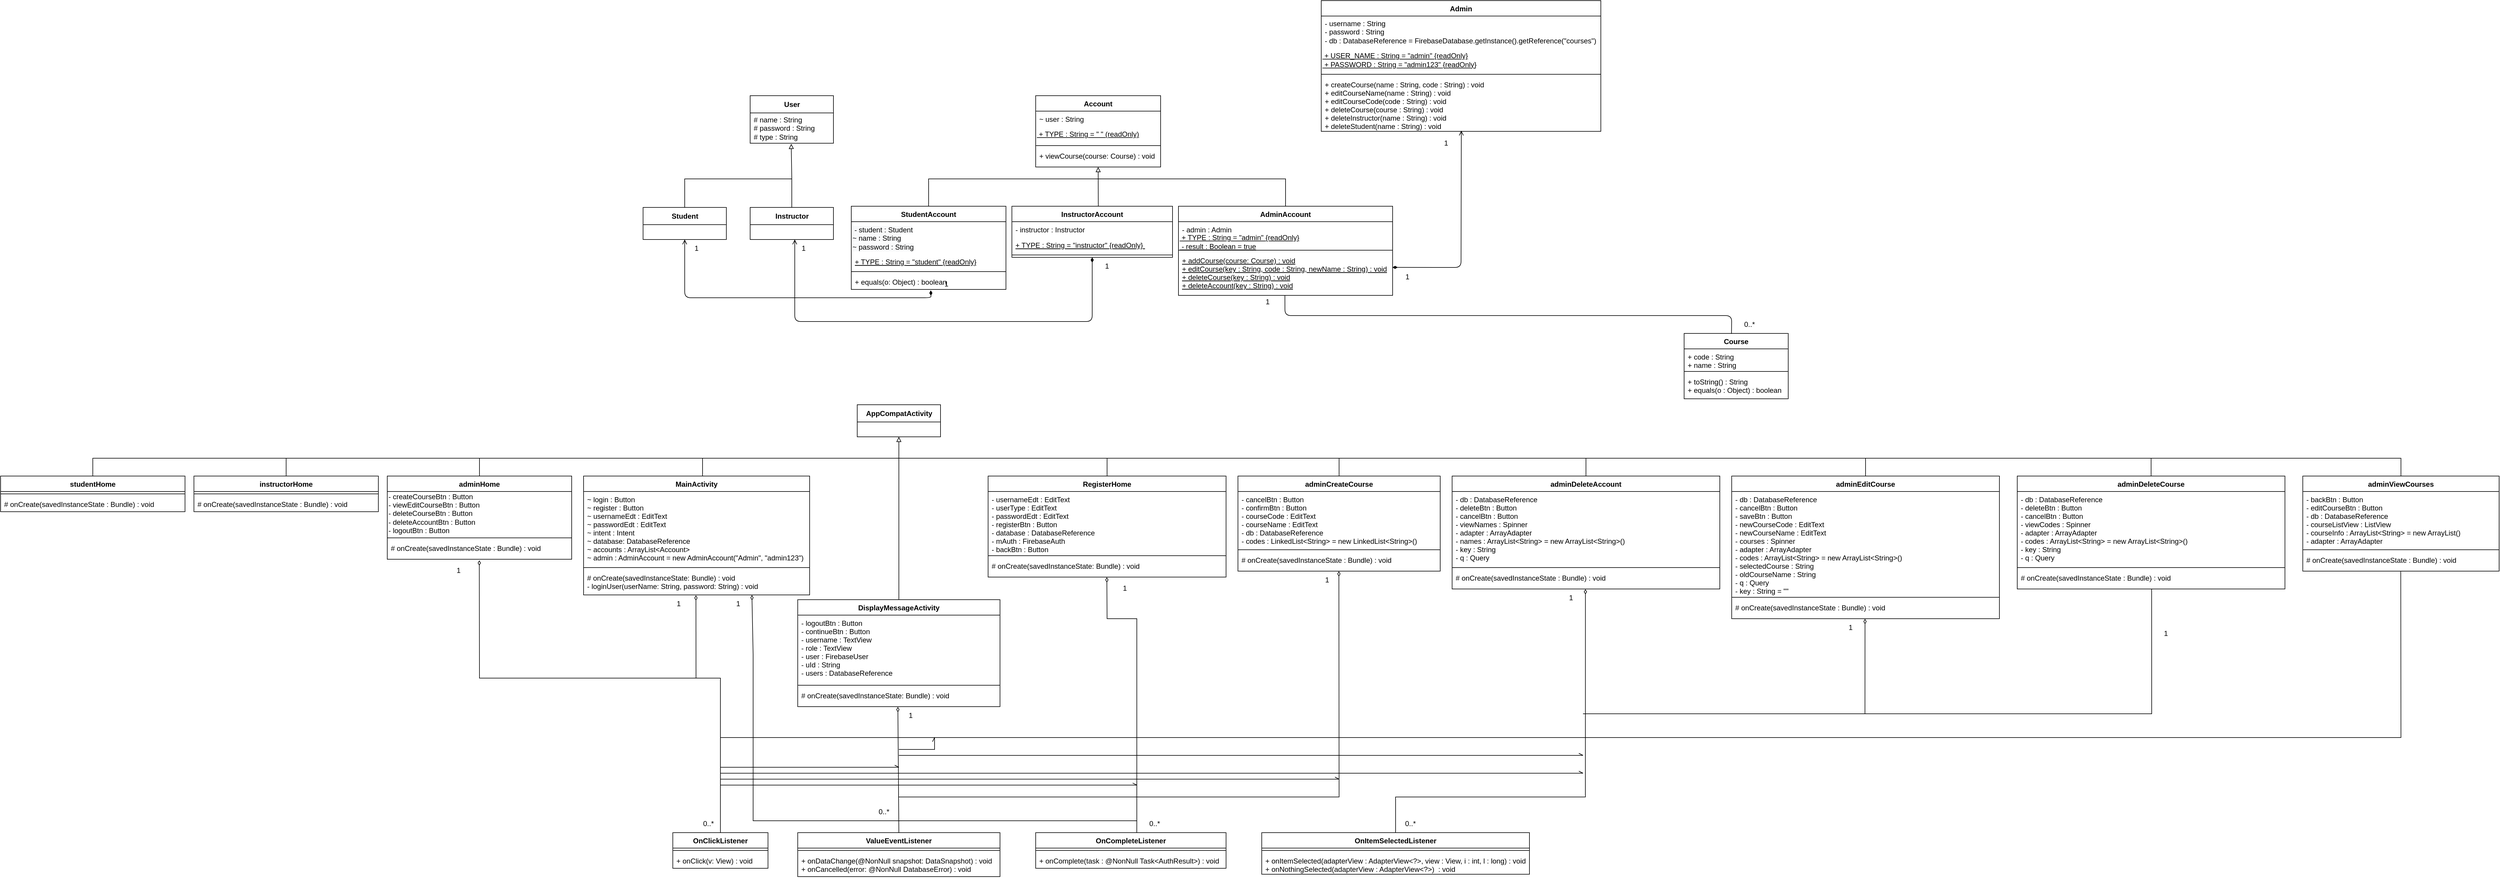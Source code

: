 <mxfile version="20.0.1" type="google"><diagram id="qwJVlxKC7RB0x9gg6fmy" name="Page-1"><mxGraphModel grid="1" page="1" gridSize="10" guides="1" tooltips="1" connect="1" arrows="1" fold="1" pageScale="1" pageWidth="850" pageHeight="1100" math="0" shadow="0"><root><mxCell id="0"/><mxCell id="1" parent="0"/><mxCell id="yAJ5-2P92TlAT-gK0eVa-1" value="User" style="swimlane;fontStyle=1;align=center;verticalAlign=middle;childLayout=stackLayout;horizontal=1;startSize=29;horizontalStack=0;resizeParent=1;resizeParentMax=0;resizeLast=0;collapsible=0;marginBottom=0;html=1;" vertex="1" parent="1"><mxGeometry x="200" y="20" width="140" height="80" as="geometry"/></mxCell><mxCell id="yAJ5-2P92TlAT-gK0eVa-2" value="# name : String&lt;br&gt;# password : String&lt;br&gt;# type : String" style="text;html=1;strokeColor=none;fillColor=none;align=left;verticalAlign=middle;spacingLeft=4;spacingRight=4;overflow=hidden;rotatable=0;points=[[0,0.5],[1,0.5]];portConstraint=eastwest;" vertex="1" parent="yAJ5-2P92TlAT-gK0eVa-1"><mxGeometry y="29" width="140" height="51" as="geometry"/></mxCell><mxCell id="yAJ5-2P92TlAT-gK0eVa-7" value="Account" style="swimlane;fontStyle=1;align=center;verticalAlign=top;childLayout=stackLayout;horizontal=1;startSize=26;horizontalStack=0;resizeParent=1;resizeParentMax=0;resizeLast=0;collapsible=1;marginBottom=0;" vertex="1" parent="1"><mxGeometry x="680" y="20" width="210" height="120" as="geometry"><mxRectangle x="330" y="50" width="80" height="26" as="alternateBounds"/></mxGeometry></mxCell><mxCell id="yAJ5-2P92TlAT-gK0eVa-8" value="~ user : String&#10;" style="text;strokeColor=none;fillColor=none;align=left;verticalAlign=top;spacingLeft=4;spacingRight=4;overflow=hidden;rotatable=0;points=[[0,0.5],[1,0.5]];portConstraint=eastwest;" vertex="1" parent="yAJ5-2P92TlAT-gK0eVa-7"><mxGeometry y="26" width="210" height="24" as="geometry"/></mxCell><mxCell id="Yxntl0p51qHet8dPwIQZ-23" value="&lt;span style=&quot;&quot;&gt;&lt;u&gt;&amp;nbsp;+ TYPE : String = &quot; &quot; (readOnly)&lt;/u&gt;&lt;/span&gt;" style="text;html=1;strokeColor=none;fillColor=none;align=left;verticalAlign=middle;whiteSpace=wrap;rounded=0;" vertex="1" parent="yAJ5-2P92TlAT-gK0eVa-7"><mxGeometry y="50" width="210" height="30" as="geometry"/></mxCell><mxCell id="yAJ5-2P92TlAT-gK0eVa-9" value="" style="line;strokeWidth=1;fillColor=none;align=left;verticalAlign=middle;spacingTop=-1;spacingLeft=3;spacingRight=3;rotatable=0;labelPosition=right;points=[];portConstraint=eastwest;" vertex="1" parent="yAJ5-2P92TlAT-gK0eVa-7"><mxGeometry y="80" width="210" height="8" as="geometry"/></mxCell><mxCell id="yAJ5-2P92TlAT-gK0eVa-10" value="+ viewCourse(course: Course) : void" style="text;strokeColor=none;fillColor=none;align=left;verticalAlign=top;spacingLeft=4;spacingRight=4;overflow=hidden;rotatable=0;points=[[0,0.5],[1,0.5]];portConstraint=eastwest;" vertex="1" parent="yAJ5-2P92TlAT-gK0eVa-7"><mxGeometry y="88" width="210" height="32" as="geometry"/></mxCell><mxCell id="X601cGhnnogTDzY7Ockg-1" value="Student" style="swimlane;fontStyle=1;align=center;verticalAlign=middle;childLayout=stackLayout;horizontal=1;startSize=29;horizontalStack=0;resizeParent=1;resizeParentMax=0;resizeLast=0;collapsible=0;marginBottom=0;html=1;" vertex="1" parent="1"><mxGeometry x="20" y="208" width="140" height="54" as="geometry"/></mxCell><mxCell id="X601cGhnnogTDzY7Ockg-4" value="Instructor" style="swimlane;fontStyle=1;align=center;verticalAlign=middle;childLayout=stackLayout;horizontal=1;startSize=29;horizontalStack=0;resizeParent=1;resizeParentMax=0;resizeLast=0;collapsible=0;marginBottom=0;html=1;" vertex="1" parent="1"><mxGeometry x="200" y="208" width="140" height="54" as="geometry"/></mxCell><mxCell id="X601cGhnnogTDzY7Ockg-10" value="" style="endArrow=block;html=1;rounded=0;exitX=0.5;exitY=0;exitDx=0;exitDy=0;endFill=0;entryX=0.493;entryY=1.08;entryDx=0;entryDy=0;entryPerimeter=0;" edge="1" parent="1" source="X601cGhnnogTDzY7Ockg-1"><mxGeometry width="50" height="50" relative="1" as="geometry"><mxPoint x="400" y="320" as="sourcePoint"/><mxPoint x="269.02" y="101" as="targetPoint"/><Array as="points"><mxPoint x="90" y="160"/><mxPoint x="270" y="160"/></Array></mxGeometry></mxCell><mxCell id="X601cGhnnogTDzY7Ockg-11" value="" style="endArrow=none;html=1;rounded=0;exitX=0.5;exitY=0;exitDx=0;exitDy=0;" edge="1" parent="1" source="X601cGhnnogTDzY7Ockg-4"><mxGeometry width="50" height="50" relative="1" as="geometry"><mxPoint x="400" y="320" as="sourcePoint"/><mxPoint x="270" y="160" as="targetPoint"/></mxGeometry></mxCell><mxCell id="X601cGhnnogTDzY7Ockg-23" value="AdminAccount" style="swimlane;fontStyle=1;align=center;verticalAlign=top;childLayout=stackLayout;horizontal=1;startSize=26;horizontalStack=0;resizeParent=1;resizeParentMax=0;resizeLast=0;collapsible=1;marginBottom=0;" vertex="1" parent="1"><mxGeometry x="920" y="206" width="360" height="150" as="geometry"/></mxCell><mxCell id="X601cGhnnogTDzY7Ockg-24" value="- admin : Admin&#10;" style="text;strokeColor=none;fillColor=none;align=left;verticalAlign=top;spacingLeft=4;spacingRight=4;overflow=hidden;rotatable=0;points=[[0,0.5],[1,0.5]];portConstraint=eastwest;fontStyle=0" vertex="1" parent="X601cGhnnogTDzY7Ockg-23"><mxGeometry y="26" width="360" height="24" as="geometry"/></mxCell><mxCell id="Yxntl0p51qHet8dPwIQZ-21" value="&lt;span style=&quot;&quot;&gt;&lt;u&gt;&amp;nbsp;+ TYPE : String = &quot;admin&quot; {readOnly}&lt;br&gt;&amp;nbsp;- result : Boolean = true&lt;br&gt;&lt;/u&gt;&lt;/span&gt;" style="text;html=1;strokeColor=none;fillColor=none;align=left;verticalAlign=middle;whiteSpace=wrap;rounded=0;" vertex="1" parent="X601cGhnnogTDzY7Ockg-23"><mxGeometry y="50" width="360" height="20" as="geometry"/></mxCell><mxCell id="X601cGhnnogTDzY7Ockg-25" value="" style="line;strokeWidth=1;fillColor=none;align=left;verticalAlign=middle;spacingTop=-1;spacingLeft=3;spacingRight=3;rotatable=0;labelPosition=right;points=[];portConstraint=eastwest;" vertex="1" parent="X601cGhnnogTDzY7Ockg-23"><mxGeometry y="70" width="360" height="8" as="geometry"/></mxCell><mxCell id="X601cGhnnogTDzY7Ockg-26" value="+ addCourse(course: Course) : void&#10;+ editCourse(key : String, code : String, newName : String) : void&#10;+ deleteCourse(key : String) : void&#10;+ deleteAccount(key : String) : void" style="text;strokeColor=none;fillColor=none;align=left;verticalAlign=top;spacingLeft=4;spacingRight=4;overflow=hidden;rotatable=0;points=[[0,0.5],[1,0.5]];portConstraint=eastwest;fontStyle=4" vertex="1" parent="X601cGhnnogTDzY7Ockg-23"><mxGeometry y="78" width="360" height="72" as="geometry"/></mxCell><mxCell id="X601cGhnnogTDzY7Ockg-27" value="" style="endArrow=block;html=1;rounded=0;entryX=0.5;entryY=1;entryDx=0;entryDy=0;entryPerimeter=0;endFill=0;exitX=0.538;exitY=0.006;exitDx=0;exitDy=0;exitPerimeter=0;" edge="1" parent="1" source="X601cGhnnogTDzY7Ockg-42" target="yAJ5-2P92TlAT-gK0eVa-10"><mxGeometry width="50" height="50" relative="1" as="geometry"><mxPoint x="785" y="200" as="sourcePoint"/><mxPoint x="450" y="160" as="targetPoint"/><Array as="points"/></mxGeometry></mxCell><mxCell id="X601cGhnnogTDzY7Ockg-28" value="" style="endArrow=none;html=1;rounded=0;exitX=0.5;exitY=0;exitDx=0;exitDy=0;" edge="1" parent="1" source="Yxntl0p51qHet8dPwIQZ-11"><mxGeometry width="50" height="50" relative="1" as="geometry"><mxPoint x="470" y="208" as="sourcePoint"/><mxPoint x="660" y="160" as="targetPoint"/><Array as="points"><mxPoint x="500" y="160"/></Array></mxGeometry></mxCell><mxCell id="X601cGhnnogTDzY7Ockg-29" value="" style="endArrow=none;html=1;rounded=0;exitX=0.5;exitY=0;exitDx=0;exitDy=0;" edge="1" parent="1" source="X601cGhnnogTDzY7Ockg-23"><mxGeometry width="50" height="50" relative="1" as="geometry"><mxPoint x="400" y="210" as="sourcePoint"/><mxPoint x="660" y="160" as="targetPoint"/><Array as="points"><mxPoint x="1100" y="160"/></Array></mxGeometry></mxCell><mxCell id="X601cGhnnogTDzY7Ockg-42" value="InstructorAccount" style="swimlane;fontStyle=1;align=center;verticalAlign=top;childLayout=stackLayout;horizontal=1;startSize=26;horizontalStack=0;resizeParent=1;resizeParentMax=0;resizeLast=0;collapsible=1;marginBottom=0;" vertex="1" parent="1"><mxGeometry x="640" y="206" width="270" height="86" as="geometry"/></mxCell><mxCell id="X601cGhnnogTDzY7Ockg-20" value="- instructor : Instructor" style="text;strokeColor=none;fillColor=none;align=left;verticalAlign=top;spacingLeft=4;spacingRight=4;overflow=hidden;rotatable=0;points=[[0,0.5],[1,0.5]];portConstraint=eastwest;" vertex="1" parent="X601cGhnnogTDzY7Ockg-42"><mxGeometry y="26" width="270" height="26" as="geometry"/></mxCell><mxCell id="X601cGhnnogTDzY7Ockg-46" value="+ TYPE : String = &quot;instructor&quot; {readOnly} " style="text;strokeColor=none;fillColor=none;align=left;verticalAlign=top;spacingLeft=4;spacingRight=4;overflow=hidden;rotatable=0;points=[[0,0.5],[1,0.5]];portConstraint=eastwest;fontStyle=4" vertex="1" parent="X601cGhnnogTDzY7Ockg-42"><mxGeometry y="52" width="270" height="26" as="geometry"/></mxCell><mxCell id="X601cGhnnogTDzY7Ockg-44" value="" style="line;strokeWidth=1;fillColor=none;align=left;verticalAlign=middle;spacingTop=-1;spacingLeft=3;spacingRight=3;rotatable=0;labelPosition=right;points=[];portConstraint=eastwest;" vertex="1" parent="X601cGhnnogTDzY7Ockg-42"><mxGeometry y="78" width="270" height="8" as="geometry"/></mxCell><mxCell id="X601cGhnnogTDzY7Ockg-54" value="1" style="text;html=1;strokeColor=none;fillColor=none;align=center;verticalAlign=middle;whiteSpace=wrap;rounded=0;" vertex="1" parent="1"><mxGeometry x="1340" y="80" width="60" height="40" as="geometry"/></mxCell><mxCell id="X601cGhnnogTDzY7Ockg-55" value="1" style="text;html=1;strokeColor=none;fillColor=none;align=center;verticalAlign=middle;whiteSpace=wrap;rounded=0;" vertex="1" parent="1"><mxGeometry x="1275" y="310" width="60" height="30" as="geometry"/></mxCell><mxCell id="X601cGhnnogTDzY7Ockg-56" value="" style="endArrow=open;html=1;rounded=1;exitX=0.514;exitY=1.059;exitDx=0;exitDy=0;entryX=0.5;entryY=1;entryDx=0;entryDy=0;startArrow=diamondThin;startFill=1;endFill=0;exitPerimeter=0;" edge="1" parent="1" source="Yxntl0p51qHet8dPwIQZ-14" target="X601cGhnnogTDzY7Ockg-1"><mxGeometry width="50" height="50" relative="1" as="geometry"><mxPoint x="460" y="293.39" as="sourcePoint"/><mxPoint x="540" y="340" as="targetPoint"/><Array as="points"><mxPoint x="504" y="360"/><mxPoint x="90" y="360"/></Array></mxGeometry></mxCell><mxCell id="X601cGhnnogTDzY7Ockg-57" value="" style="endArrow=open;html=1;rounded=1;entryX=0.25;entryY=0;entryDx=0;entryDy=0;startArrow=diamondThin;startFill=1;exitX=0.5;exitY=1;exitDx=0;exitDy=0;endFill=0;" edge="1" parent="1" source="X601cGhnnogTDzY7Ockg-42" target="X601cGhnnogTDzY7Ockg-61"><mxGeometry width="50" height="50" relative="1" as="geometry"><mxPoint x="510" y="370" as="sourcePoint"/><mxPoint x="659.68" y="320.598" as="targetPoint"/><Array as="points"><mxPoint x="775" y="400"/><mxPoint x="275" y="400"/></Array></mxGeometry></mxCell><mxCell id="X601cGhnnogTDzY7Ockg-58" value="1" style="text;html=1;strokeColor=none;fillColor=none;align=center;verticalAlign=middle;whiteSpace=wrap;rounded=0;" vertex="1" parent="1"><mxGeometry x="80" y="262" width="60" height="30" as="geometry"/></mxCell><mxCell id="X601cGhnnogTDzY7Ockg-59" value="1" style="text;html=1;strokeColor=none;fillColor=none;align=center;verticalAlign=middle;whiteSpace=wrap;rounded=0;" vertex="1" parent="1"><mxGeometry x="770" y="292" width="60" height="30" as="geometry"/></mxCell><mxCell id="X601cGhnnogTDzY7Ockg-60" value="1" style="text;html=1;strokeColor=none;fillColor=none;align=center;verticalAlign=middle;whiteSpace=wrap;rounded=0;" vertex="1" parent="1"><mxGeometry x="500" y="322" width="60" height="30" as="geometry"/></mxCell><mxCell id="X601cGhnnogTDzY7Ockg-61" value="1" style="text;html=1;strokeColor=none;fillColor=none;align=center;verticalAlign=middle;whiteSpace=wrap;rounded=0;" vertex="1" parent="1"><mxGeometry x="260" y="262" width="60" height="30" as="geometry"/></mxCell><mxCell id="X601cGhnnogTDzY7Ockg-62" value="Course" style="swimlane;fontStyle=1;align=center;verticalAlign=top;childLayout=stackLayout;horizontal=1;startSize=26;horizontalStack=0;resizeParent=1;resizeParentMax=0;resizeLast=0;collapsible=1;marginBottom=0;" vertex="1" parent="1"><mxGeometry x="1770" y="420" width="175" height="110" as="geometry"/></mxCell><mxCell id="X601cGhnnogTDzY7Ockg-63" value="+ code : String&#10;+ name : String" style="text;strokeColor=none;fillColor=none;align=left;verticalAlign=top;spacingLeft=4;spacingRight=4;overflow=hidden;rotatable=0;points=[[0,0.5],[1,0.5]];portConstraint=eastwest;" vertex="1" parent="X601cGhnnogTDzY7Ockg-62"><mxGeometry y="26" width="175" height="34" as="geometry"/></mxCell><mxCell id="X601cGhnnogTDzY7Ockg-64" value="" style="line;strokeWidth=1;fillColor=none;align=left;verticalAlign=middle;spacingTop=-1;spacingLeft=3;spacingRight=3;rotatable=0;labelPosition=right;points=[];portConstraint=eastwest;" vertex="1" parent="X601cGhnnogTDzY7Ockg-62"><mxGeometry y="60" width="175" height="8" as="geometry"/></mxCell><mxCell id="X601cGhnnogTDzY7Ockg-65" value="+ toString() : String&#10;+ equals(o : Object) : boolean" style="text;strokeColor=none;fillColor=none;align=left;verticalAlign=top;spacingLeft=4;spacingRight=4;overflow=hidden;rotatable=0;points=[[0,0.5],[1,0.5]];portConstraint=eastwest;" vertex="1" parent="X601cGhnnogTDzY7Ockg-62"><mxGeometry y="68" width="175" height="42" as="geometry"/></mxCell><mxCell id="X601cGhnnogTDzY7Ockg-73" value="" style="endArrow=none;html=1;rounded=1;entryX=0.497;entryY=1.005;entryDx=0;entryDy=0;entryPerimeter=0;exitX=0.455;exitY=0.007;exitDx=0;exitDy=0;exitPerimeter=0;" edge="1" parent="1" source="X601cGhnnogTDzY7Ockg-62" target="X601cGhnnogTDzY7Ockg-26"><mxGeometry width="50" height="50" relative="1" as="geometry"><mxPoint x="1180" y="480" as="sourcePoint"/><mxPoint x="885" y="490" as="targetPoint"/><Array as="points"><mxPoint x="1850" y="390"/><mxPoint x="1099" y="390"/></Array></mxGeometry></mxCell><mxCell id="X601cGhnnogTDzY7Ockg-74" value="1" style="text;html=1;strokeColor=none;fillColor=none;align=center;verticalAlign=middle;whiteSpace=wrap;rounded=0;" vertex="1" parent="1"><mxGeometry x="1040" y="352" width="60" height="30" as="geometry"/></mxCell><mxCell id="X601cGhnnogTDzY7Ockg-75" value="0..*" style="text;html=1;strokeColor=none;fillColor=none;align=center;verticalAlign=middle;whiteSpace=wrap;rounded=0;" vertex="1" parent="1"><mxGeometry x="1850" y="390" width="60" height="30" as="geometry"/></mxCell><mxCell id="X601cGhnnogTDzY7Ockg-81" value="RegisterHome" style="swimlane;fontStyle=1;align=center;verticalAlign=top;childLayout=stackLayout;horizontal=1;startSize=26;horizontalStack=0;resizeParent=1;resizeParentMax=0;resizeLast=0;collapsible=1;marginBottom=0;" vertex="1" parent="1"><mxGeometry x="600" y="660" width="400" height="170" as="geometry"/></mxCell><mxCell id="X601cGhnnogTDzY7Ockg-82" value="- usernameEdt : EditText&#10;- userType : EditText&#10;- passwordEdt : EditText&#10;- registerBtn : Button&#10;- database : DatabaseReference&#10;- mAuth : FirebaseAuth&#10;- backBtn : Button" style="text;strokeColor=none;fillColor=none;align=left;verticalAlign=top;spacingLeft=4;spacingRight=4;overflow=hidden;rotatable=0;points=[[0,0.5],[1,0.5]];portConstraint=eastwest;" vertex="1" parent="X601cGhnnogTDzY7Ockg-81"><mxGeometry y="26" width="400" height="104" as="geometry"/></mxCell><mxCell id="X601cGhnnogTDzY7Ockg-83" value="" style="line;strokeWidth=1;fillColor=none;align=left;verticalAlign=middle;spacingTop=-1;spacingLeft=3;spacingRight=3;rotatable=0;labelPosition=right;points=[];portConstraint=eastwest;" vertex="1" parent="X601cGhnnogTDzY7Ockg-81"><mxGeometry y="130" width="400" height="8" as="geometry"/></mxCell><mxCell id="X601cGhnnogTDzY7Ockg-84" value="# onCreate(savedInstanceState: Bundle) : void" style="text;strokeColor=none;fillColor=none;align=left;verticalAlign=top;spacingLeft=4;spacingRight=4;overflow=hidden;rotatable=0;points=[[0,0.5],[1,0.5]];portConstraint=eastwest;" vertex="1" parent="X601cGhnnogTDzY7Ockg-81"><mxGeometry y="138" width="400" height="32" as="geometry"/></mxCell><mxCell id="Yxntl0p51qHet8dPwIQZ-5" value="DisplayMessageActivity" style="swimlane;fontStyle=1;align=center;verticalAlign=top;childLayout=stackLayout;horizontal=1;startSize=26;horizontalStack=0;resizeParent=1;resizeParentMax=0;resizeLast=0;collapsible=1;marginBottom=0;" vertex="1" parent="1"><mxGeometry x="280" y="868" width="340" height="180" as="geometry"/></mxCell><mxCell id="Yxntl0p51qHet8dPwIQZ-6" value="- logoutBtn : Button&#10;- continueBtn : Button&#10;- username : TextView&#10;- role : TextView&#10;- user : FirebaseUser&#10;- uId : String&#10;- users : DatabaseReference" style="text;strokeColor=none;fillColor=none;align=left;verticalAlign=top;spacingLeft=4;spacingRight=4;overflow=hidden;rotatable=0;points=[[0,0.5],[1,0.5]];portConstraint=eastwest;" vertex="1" parent="Yxntl0p51qHet8dPwIQZ-5"><mxGeometry y="26" width="340" height="114" as="geometry"/></mxCell><mxCell id="Yxntl0p51qHet8dPwIQZ-7" value="" style="line;strokeWidth=1;fillColor=none;align=left;verticalAlign=middle;spacingTop=-1;spacingLeft=3;spacingRight=3;rotatable=0;labelPosition=right;points=[];portConstraint=eastwest;" vertex="1" parent="Yxntl0p51qHet8dPwIQZ-5"><mxGeometry y="140" width="340" height="8" as="geometry"/></mxCell><mxCell id="Yxntl0p51qHet8dPwIQZ-8" value="# onCreate(savedInstanceState: Bundle) : void" style="text;strokeColor=none;fillColor=none;align=left;verticalAlign=top;spacingLeft=4;spacingRight=4;overflow=hidden;rotatable=0;points=[[0,0.5],[1,0.5]];portConstraint=eastwest;" vertex="1" parent="Yxntl0p51qHet8dPwIQZ-5"><mxGeometry y="148" width="340" height="32" as="geometry"/></mxCell><mxCell id="Yxntl0p51qHet8dPwIQZ-11" value="StudentAccount&#10;" style="swimlane;fontStyle=1;align=center;verticalAlign=top;childLayout=stackLayout;horizontal=1;startSize=26;horizontalStack=0;resizeParent=1;resizeParentMax=0;resizeLast=0;collapsible=1;marginBottom=0;" vertex="1" parent="1"><mxGeometry x="370" y="206" width="260" height="140" as="geometry"><mxRectangle x="380" y="206" width="130" height="26" as="alternateBounds"/></mxGeometry></mxCell><mxCell id="Yxntl0p51qHet8dPwIQZ-9" value="&lt;span style=&quot;color: rgb(0, 0, 0); font-family: Helvetica; font-size: 12px; font-style: normal; font-variant-ligatures: normal; font-variant-caps: normal; font-weight: 400; letter-spacing: normal; orphans: 2; text-align: left; text-indent: 0px; text-transform: none; widows: 2; word-spacing: 0px; -webkit-text-stroke-width: 0px; background-color: rgb(248, 249, 250); text-decoration-thickness: initial; text-decoration-style: initial; text-decoration-color: initial; float: none; display: inline !important;&quot;&gt;&amp;nbsp;- student : Student&lt;br&gt;~ name : String&lt;br&gt;~ password : String&lt;br&gt;&lt;/span&gt;" style="text;whiteSpace=wrap;html=1;" vertex="1" parent="Yxntl0p51qHet8dPwIQZ-11"><mxGeometry y="26" width="260" height="54" as="geometry"/></mxCell><mxCell id="Yxntl0p51qHet8dPwIQZ-10" value="+ TYPE : String = &quot;student&quot; {readOnly}" style="text;strokeColor=none;fillColor=none;align=left;verticalAlign=top;spacingLeft=4;spacingRight=4;overflow=hidden;rotatable=0;points=[[0,0.5],[1,0.5]];portConstraint=eastwest;fontStyle=4" vertex="1" parent="Yxntl0p51qHet8dPwIQZ-11"><mxGeometry y="80" width="260" height="26" as="geometry"/></mxCell><mxCell id="Yxntl0p51qHet8dPwIQZ-13" value="" style="line;strokeWidth=1;fillColor=none;align=left;verticalAlign=middle;spacingTop=-1;spacingLeft=3;spacingRight=3;rotatable=0;labelPosition=right;points=[];portConstraint=eastwest;" vertex="1" parent="Yxntl0p51qHet8dPwIQZ-11"><mxGeometry y="106" width="260" height="8" as="geometry"/></mxCell><mxCell id="Yxntl0p51qHet8dPwIQZ-14" value="+ equals(o: Object) : boolean" style="text;strokeColor=none;fillColor=none;align=left;verticalAlign=top;spacingLeft=4;spacingRight=4;overflow=hidden;rotatable=0;points=[[0,0.5],[1,0.5]];portConstraint=eastwest;" vertex="1" parent="Yxntl0p51qHet8dPwIQZ-11"><mxGeometry y="114" width="260" height="26" as="geometry"/></mxCell><mxCell id="Yxntl0p51qHet8dPwIQZ-16" value="MainActivity" style="swimlane;fontStyle=1;align=center;verticalAlign=top;childLayout=stackLayout;horizontal=1;startSize=26;horizontalStack=0;resizeParent=1;resizeParentMax=0;resizeLast=0;collapsible=1;marginBottom=0;" vertex="1" parent="1"><mxGeometry x="-80" y="660" width="380" height="200" as="geometry"/></mxCell><mxCell id="Yxntl0p51qHet8dPwIQZ-17" value="~ login : Button&#10;~ register : Button&#10;~ usernameEdt : EditText&#10;~ passwordEdt : EditText&#10;~ intent : Intent&#10;~ database: DatabaseReference&#10;~ accounts : ArrayList&lt;Account&gt;&#10;~ admin : AdminAccount = new AdminAccount(&quot;Admin&quot;, &quot;admin123&quot;)" style="text;strokeColor=none;fillColor=none;align=left;verticalAlign=top;spacingLeft=4;spacingRight=4;overflow=hidden;rotatable=0;points=[[0,0.5],[1,0.5]];portConstraint=eastwest;" vertex="1" parent="Yxntl0p51qHet8dPwIQZ-16"><mxGeometry y="26" width="380" height="124" as="geometry"/></mxCell><mxCell id="Yxntl0p51qHet8dPwIQZ-18" value="" style="line;strokeWidth=1;fillColor=none;align=left;verticalAlign=middle;spacingTop=-1;spacingLeft=3;spacingRight=3;rotatable=0;labelPosition=right;points=[];portConstraint=eastwest;" vertex="1" parent="Yxntl0p51qHet8dPwIQZ-16"><mxGeometry y="150" width="380" height="8" as="geometry"/></mxCell><mxCell id="Yxntl0p51qHet8dPwIQZ-19" value="# onCreate(savedInstanceState: Bundle) : void&#10;- loginUser(userName: String, password: String) : void" style="text;strokeColor=none;fillColor=none;align=left;verticalAlign=top;spacingLeft=4;spacingRight=4;overflow=hidden;rotatable=0;points=[[0,0.5],[1,0.5]];portConstraint=eastwest;" vertex="1" parent="Yxntl0p51qHet8dPwIQZ-16"><mxGeometry y="158" width="380" height="42" as="geometry"/></mxCell><mxCell id="Yxntl0p51qHet8dPwIQZ-20" value="" style="endArrow=open;html=1;rounded=1;startArrow=diamondThin;startFill=1;endFill=0;entryX=0.501;entryY=0.987;entryDx=0;entryDy=0;entryPerimeter=0;exitX=0.999;exitY=0.346;exitDx=0;exitDy=0;exitPerimeter=0;" edge="1" parent="1" source="X601cGhnnogTDzY7Ockg-26" target="amr4Boho44Vubw6vwEWH-6"><mxGeometry width="50" height="50" relative="1" as="geometry"><mxPoint x="1300" y="346" as="sourcePoint"/><mxPoint x="1390" y="130" as="targetPoint"/><Array as="points"><mxPoint x="1395" y="309"/></Array></mxGeometry></mxCell><mxCell id="Yxntl0p51qHet8dPwIQZ-26" value="AppCompatActivity" style="swimlane;fontStyle=1;align=center;verticalAlign=middle;childLayout=stackLayout;horizontal=1;startSize=29;horizontalStack=0;resizeParent=1;resizeParentMax=0;resizeLast=0;collapsible=0;marginBottom=0;html=1;" vertex="1" parent="1"><mxGeometry x="380" y="540" width="140" height="54" as="geometry"/></mxCell><mxCell id="Yxntl0p51qHet8dPwIQZ-29" value="" style="endArrow=block;html=1;rounded=1;exitX=0.5;exitY=0;exitDx=0;exitDy=0;entryX=0.5;entryY=1;entryDx=0;entryDy=0;endFill=0;" edge="1" parent="1" source="Yxntl0p51qHet8dPwIQZ-5" target="Yxntl0p51qHet8dPwIQZ-26"><mxGeometry width="50" height="50" relative="1" as="geometry"><mxPoint x="460" y="330" as="sourcePoint"/><mxPoint x="510" y="280" as="targetPoint"/></mxGeometry></mxCell><mxCell id="Yxntl0p51qHet8dPwIQZ-30" value="" style="endArrow=none;html=1;rounded=0;entryX=0.5;entryY=0;entryDx=0;entryDy=0;" edge="1" parent="1" target="X601cGhnnogTDzY7Ockg-81"><mxGeometry width="50" height="50" relative="1" as="geometry"><mxPoint x="120" y="660" as="sourcePoint"/><mxPoint x="510" y="540" as="targetPoint"/><Array as="points"><mxPoint x="120" y="630"/><mxPoint x="800" y="630"/></Array></mxGeometry></mxCell><mxCell id="3NTVgcOezi_L1epXyvjx-1" value="adminHome" style="swimlane;fontStyle=1;align=center;verticalAlign=top;childLayout=stackLayout;horizontal=1;startSize=26;horizontalStack=0;resizeParent=1;resizeParentMax=0;resizeLast=0;collapsible=1;marginBottom=0;" vertex="1" parent="1"><mxGeometry x="-410" y="660" width="310" height="140" as="geometry"/></mxCell><mxCell id="amr4Boho44Vubw6vwEWH-33" value="- createCourseBtn : Button&lt;br&gt;- viewEditCourseBtn : Button&lt;br&gt;- deleteCourseBtn : Button&lt;br&gt;- deleteAccountBtn : Button&lt;br&gt;- logoutBtn : Button" style="text;html=1;strokeColor=none;fillColor=none;align=left;verticalAlign=middle;whiteSpace=wrap;rounded=0;" vertex="1" parent="3NTVgcOezi_L1epXyvjx-1"><mxGeometry y="26" width="310" height="74" as="geometry"/></mxCell><mxCell id="3NTVgcOezi_L1epXyvjx-3" value="" style="line;strokeWidth=1;fillColor=none;align=left;verticalAlign=middle;spacingTop=-1;spacingLeft=3;spacingRight=3;rotatable=0;labelPosition=right;points=[];portConstraint=eastwest;" vertex="1" parent="3NTVgcOezi_L1epXyvjx-1"><mxGeometry y="100" width="310" height="8" as="geometry"/></mxCell><mxCell id="3NTVgcOezi_L1epXyvjx-4" value="# onCreate(savedInstanceState : Bundle) : void" style="text;strokeColor=none;fillColor=none;align=left;verticalAlign=top;spacingLeft=4;spacingRight=4;overflow=hidden;rotatable=0;points=[[0,0.5],[1,0.5]];portConstraint=eastwest;" vertex="1" parent="3NTVgcOezi_L1epXyvjx-1"><mxGeometry y="108" width="310" height="32" as="geometry"/></mxCell><mxCell id="3NTVgcOezi_L1epXyvjx-5" value="instructorHome" style="swimlane;fontStyle=1;align=center;verticalAlign=top;childLayout=stackLayout;horizontal=1;startSize=26;horizontalStack=0;resizeParent=1;resizeParentMax=0;resizeLast=0;collapsible=1;marginBottom=0;" vertex="1" parent="1"><mxGeometry x="-735" y="660" width="310" height="60" as="geometry"/></mxCell><mxCell id="3NTVgcOezi_L1epXyvjx-6" value="" style="line;strokeWidth=1;fillColor=none;align=left;verticalAlign=middle;spacingTop=-1;spacingLeft=3;spacingRight=3;rotatable=0;labelPosition=right;points=[];portConstraint=eastwest;" vertex="1" parent="3NTVgcOezi_L1epXyvjx-5"><mxGeometry y="26" width="310" height="8" as="geometry"/></mxCell><mxCell id="3NTVgcOezi_L1epXyvjx-7" value="# onCreate(savedInstanceState : Bundle) : void" style="text;strokeColor=none;fillColor=none;align=left;verticalAlign=top;spacingLeft=4;spacingRight=4;overflow=hidden;rotatable=0;points=[[0,0.5],[1,0.5]];portConstraint=eastwest;" vertex="1" parent="3NTVgcOezi_L1epXyvjx-5"><mxGeometry y="34" width="310" height="26" as="geometry"/></mxCell><mxCell id="3NTVgcOezi_L1epXyvjx-8" value="studentHome" style="swimlane;fontStyle=1;align=center;verticalAlign=top;childLayout=stackLayout;horizontal=1;startSize=26;horizontalStack=0;resizeParent=1;resizeParentMax=0;resizeLast=0;collapsible=1;marginBottom=0;" vertex="1" parent="1"><mxGeometry x="-1060" y="660" width="310" height="60" as="geometry"/></mxCell><mxCell id="3NTVgcOezi_L1epXyvjx-9" value="" style="line;strokeWidth=1;fillColor=none;align=left;verticalAlign=middle;spacingTop=-1;spacingLeft=3;spacingRight=3;rotatable=0;labelPosition=right;points=[];portConstraint=eastwest;" vertex="1" parent="3NTVgcOezi_L1epXyvjx-8"><mxGeometry y="26" width="310" height="8" as="geometry"/></mxCell><mxCell id="3NTVgcOezi_L1epXyvjx-10" value="# onCreate(savedInstanceState : Bundle) : void" style="text;strokeColor=none;fillColor=none;align=left;verticalAlign=top;spacingLeft=4;spacingRight=4;overflow=hidden;rotatable=0;points=[[0,0.5],[1,0.5]];portConstraint=eastwest;" vertex="1" parent="3NTVgcOezi_L1epXyvjx-8"><mxGeometry y="34" width="310" height="26" as="geometry"/></mxCell><mxCell id="3NTVgcOezi_L1epXyvjx-12" value="" style="endArrow=none;html=1;rounded=0;exitX=0.5;exitY=0;exitDx=0;exitDy=0;entryX=0.5;entryY=0;entryDx=0;entryDy=0;" edge="1" parent="1" source="3NTVgcOezi_L1epXyvjx-8" target="3NTVgcOezi_L1epXyvjx-1"><mxGeometry width="50" height="50" relative="1" as="geometry"><mxPoint x="-390" y="760" as="sourcePoint"/><mxPoint x="-340" y="710" as="targetPoint"/><Array as="points"><mxPoint x="-905" y="630"/><mxPoint x="-580" y="630"/><mxPoint x="-255" y="630"/></Array></mxGeometry></mxCell><mxCell id="3NTVgcOezi_L1epXyvjx-13" value="" style="endArrow=none;html=1;rounded=0;exitX=0.5;exitY=0;exitDx=0;exitDy=0;" edge="1" parent="1" source="3NTVgcOezi_L1epXyvjx-5"><mxGeometry width="50" height="50" relative="1" as="geometry"><mxPoint x="-390" y="760" as="sourcePoint"/><mxPoint x="-580" y="630" as="targetPoint"/></mxGeometry></mxCell><mxCell id="3NTVgcOezi_L1epXyvjx-14" value="" style="endArrow=none;html=1;rounded=0;" edge="1" parent="1"><mxGeometry width="50" height="50" relative="1" as="geometry"><mxPoint x="-260" y="630" as="sourcePoint"/><mxPoint x="120" y="630" as="targetPoint"/></mxGeometry></mxCell><mxCell id="amr4Boho44Vubw6vwEWH-3" value="Admin" style="swimlane;fontStyle=1;align=center;verticalAlign=top;childLayout=stackLayout;horizontal=1;startSize=26;horizontalStack=0;resizeParent=1;resizeParentMax=0;resizeLast=0;collapsible=1;marginBottom=0;" vertex="1" parent="1"><mxGeometry x="1160" y="-140" width="470" height="220" as="geometry"/></mxCell><mxCell id="amr4Boho44Vubw6vwEWH-1" value="- username : String&lt;br&gt;- password : String&lt;br&gt;- db : DatabaseReference =&amp;nbsp;FirebaseDatabase.getInstance().getReference(&quot;courses&quot;)" style="text;html=1;strokeColor=none;fillColor=none;align=left;verticalAlign=middle;spacingLeft=4;spacingRight=4;overflow=hidden;rotatable=0;points=[[0,0.5],[1,0.5]];portConstraint=eastwest;" vertex="1" parent="amr4Boho44Vubw6vwEWH-3"><mxGeometry y="26" width="470" height="54" as="geometry"/></mxCell><mxCell id="amr4Boho44Vubw6vwEWH-2" value="&lt;u&gt;&lt;span style=&quot;&quot;&gt;&amp;nbsp;+ USER_NAME : String = &quot;admin&quot; {readOnly}&lt;/span&gt;&lt;br style=&quot;&quot;&gt;&lt;/u&gt;&lt;div style=&quot;&quot;&gt;&lt;span style=&quot;background-color: initial;&quot;&gt;&lt;u&gt;&amp;nbsp;+ PASSWORD : String = &quot;admin123&quot; {readOnly}&lt;/u&gt;&lt;/span&gt;&lt;/div&gt;" style="text;html=1;strokeColor=none;fillColor=none;align=left;verticalAlign=middle;whiteSpace=wrap;rounded=0;" vertex="1" parent="amr4Boho44Vubw6vwEWH-3"><mxGeometry y="80" width="470" height="40" as="geometry"/></mxCell><mxCell id="amr4Boho44Vubw6vwEWH-5" value="" style="line;strokeWidth=1;fillColor=none;align=left;verticalAlign=middle;spacingTop=-1;spacingLeft=3;spacingRight=3;rotatable=0;labelPosition=right;points=[];portConstraint=eastwest;" vertex="1" parent="amr4Boho44Vubw6vwEWH-3"><mxGeometry y="120" width="470" height="8" as="geometry"/></mxCell><mxCell id="amr4Boho44Vubw6vwEWH-6" value="+ createCourse(name : String, code : String) : void&#10;+ editCourseName(name : String) : void&#10;+ editCourseCode(code : String) : void&#10;+ deleteCourse(course : String) : void&#10;+ deleteInstructor(name : String) : void&#10;+ deleteStudent(name : String) : void" style="text;strokeColor=none;fillColor=none;align=left;verticalAlign=top;spacingLeft=4;spacingRight=4;overflow=hidden;rotatable=0;points=[[0,0.5],[1,0.5]];portConstraint=eastwest;" vertex="1" parent="amr4Boho44Vubw6vwEWH-3"><mxGeometry y="128" width="470" height="92" as="geometry"/></mxCell><mxCell id="amr4Boho44Vubw6vwEWH-7" value="adminCreateCourse" style="swimlane;fontStyle=1;align=center;verticalAlign=top;childLayout=stackLayout;horizontal=1;startSize=26;horizontalStack=0;resizeParent=1;resizeParentMax=0;resizeLast=0;collapsible=1;marginBottom=0;" vertex="1" parent="1"><mxGeometry x="1020" y="660" width="340" height="160" as="geometry"/></mxCell><mxCell id="amr4Boho44Vubw6vwEWH-8" value="- cancelBtn : Button&#10;- confirmBtn : Button&#10;- courseCode : EditText&#10;- courseName : EditText&#10;- db : DatabaseReference&#10;- codes : LinkedList&lt;String&gt; = new LinkedList&lt;String&gt;()" style="text;strokeColor=none;fillColor=none;align=left;verticalAlign=top;spacingLeft=4;spacingRight=4;overflow=hidden;rotatable=0;points=[[0,0.5],[1,0.5]];portConstraint=eastwest;" vertex="1" parent="amr4Boho44Vubw6vwEWH-7"><mxGeometry y="26" width="340" height="94" as="geometry"/></mxCell><mxCell id="amr4Boho44Vubw6vwEWH-9" value="" style="line;strokeWidth=1;fillColor=none;align=left;verticalAlign=middle;spacingTop=-1;spacingLeft=3;spacingRight=3;rotatable=0;labelPosition=right;points=[];portConstraint=eastwest;" vertex="1" parent="amr4Boho44Vubw6vwEWH-7"><mxGeometry y="120" width="340" height="8" as="geometry"/></mxCell><mxCell id="amr4Boho44Vubw6vwEWH-10" value="# onCreate(savedInstanceState : Bundle) : void" style="text;strokeColor=none;fillColor=none;align=left;verticalAlign=top;spacingLeft=4;spacingRight=4;overflow=hidden;rotatable=0;points=[[0,0.5],[1,0.5]];portConstraint=eastwest;" vertex="1" parent="amr4Boho44Vubw6vwEWH-7"><mxGeometry y="128" width="340" height="32" as="geometry"/></mxCell><mxCell id="amr4Boho44Vubw6vwEWH-12" value="" style="endArrow=none;html=1;rounded=0;entryX=0.5;entryY=0;entryDx=0;entryDy=0;" edge="1" parent="1" target="amr4Boho44Vubw6vwEWH-7"><mxGeometry width="50" height="50" relative="1" as="geometry"><mxPoint x="800" y="630" as="sourcePoint"/><mxPoint x="910" y="610" as="targetPoint"/><Array as="points"><mxPoint x="1190" y="630"/></Array></mxGeometry></mxCell><mxCell id="amr4Boho44Vubw6vwEWH-13" value="adminDeleteAccount" style="swimlane;fontStyle=1;align=center;verticalAlign=top;childLayout=stackLayout;horizontal=1;startSize=26;horizontalStack=0;resizeParent=1;resizeParentMax=0;resizeLast=0;collapsible=1;marginBottom=0;" vertex="1" parent="1"><mxGeometry x="1380" y="660" width="450" height="190" as="geometry"/></mxCell><mxCell id="amr4Boho44Vubw6vwEWH-14" value="- db : DatabaseReference&#10;- deleteBtn : Button&#10;- cancelBtn : Button&#10;- viewNames : Spinner&#10;- adapter : ArrayAdapter&#10;- names : ArrayList&lt;String&gt; = new ArrayList&lt;String&gt;()&#10;- key : String&#10;- q : Query" style="text;strokeColor=none;fillColor=none;align=left;verticalAlign=top;spacingLeft=4;spacingRight=4;overflow=hidden;rotatable=0;points=[[0,0.5],[1,0.5]];portConstraint=eastwest;" vertex="1" parent="amr4Boho44Vubw6vwEWH-13"><mxGeometry y="26" width="450" height="124" as="geometry"/></mxCell><mxCell id="amr4Boho44Vubw6vwEWH-15" value="" style="line;strokeWidth=1;fillColor=none;align=left;verticalAlign=middle;spacingTop=-1;spacingLeft=3;spacingRight=3;rotatable=0;labelPosition=right;points=[];portConstraint=eastwest;" vertex="1" parent="amr4Boho44Vubw6vwEWH-13"><mxGeometry y="150" width="450" height="8" as="geometry"/></mxCell><mxCell id="amr4Boho44Vubw6vwEWH-16" value="# onCreate(savedInstanceState : Bundle) : void" style="text;strokeColor=none;fillColor=none;align=left;verticalAlign=top;spacingLeft=4;spacingRight=4;overflow=hidden;rotatable=0;points=[[0,0.5],[1,0.5]];portConstraint=eastwest;" vertex="1" parent="amr4Boho44Vubw6vwEWH-13"><mxGeometry y="158" width="450" height="32" as="geometry"/></mxCell><mxCell id="amr4Boho44Vubw6vwEWH-17" value="" style="endArrow=none;html=1;rounded=0;exitX=0.5;exitY=0;exitDx=0;exitDy=0;" edge="1" parent="1" source="amr4Boho44Vubw6vwEWH-13"><mxGeometry width="50" height="50" relative="1" as="geometry"><mxPoint x="1140" y="780" as="sourcePoint"/><mxPoint x="1190" y="630" as="targetPoint"/><Array as="points"><mxPoint x="1605" y="630"/></Array></mxGeometry></mxCell><mxCell id="amr4Boho44Vubw6vwEWH-18" value="adminEditCourse" style="swimlane;fontStyle=1;align=center;verticalAlign=top;childLayout=stackLayout;horizontal=1;startSize=26;horizontalStack=0;resizeParent=1;resizeParentMax=0;resizeLast=0;collapsible=1;marginBottom=0;" vertex="1" parent="1"><mxGeometry x="1850" y="660" width="450" height="240" as="geometry"/></mxCell><mxCell id="amr4Boho44Vubw6vwEWH-19" value="- db : DatabaseReference&#10;- cancelBtn : Button&#10;- saveBtn : Button&#10;- newCourseCode : EditText&#10;- newCourseName : EditText&#10;- courses : Spinner&#10;- adapter : ArrayAdapter&#10;- codes : ArrayList&lt;String&gt; = new ArrayList&lt;String&gt;()&#10;- selectedCourse : String&#10;- oldCourseName : String&#10;- q : Query&#10;- key : String = &quot;&quot;" style="text;strokeColor=none;fillColor=none;align=left;verticalAlign=top;spacingLeft=4;spacingRight=4;overflow=hidden;rotatable=0;points=[[0,0.5],[1,0.5]];portConstraint=eastwest;" vertex="1" parent="amr4Boho44Vubw6vwEWH-18"><mxGeometry y="26" width="450" height="174" as="geometry"/></mxCell><mxCell id="amr4Boho44Vubw6vwEWH-20" value="" style="line;strokeWidth=1;fillColor=none;align=left;verticalAlign=middle;spacingTop=-1;spacingLeft=3;spacingRight=3;rotatable=0;labelPosition=right;points=[];portConstraint=eastwest;" vertex="1" parent="amr4Boho44Vubw6vwEWH-18"><mxGeometry y="200" width="450" height="8" as="geometry"/></mxCell><mxCell id="amr4Boho44Vubw6vwEWH-21" value="# onCreate(savedInstanceState : Bundle) : void" style="text;strokeColor=none;fillColor=none;align=left;verticalAlign=top;spacingLeft=4;spacingRight=4;overflow=hidden;rotatable=0;points=[[0,0.5],[1,0.5]];portConstraint=eastwest;" vertex="1" parent="amr4Boho44Vubw6vwEWH-18"><mxGeometry y="208" width="450" height="32" as="geometry"/></mxCell><mxCell id="amr4Boho44Vubw6vwEWH-22" value="" style="endArrow=none;html=1;rounded=0;entryX=0.5;entryY=0;entryDx=0;entryDy=0;" edge="1" parent="1" target="amr4Boho44Vubw6vwEWH-18"><mxGeometry width="50" height="50" relative="1" as="geometry"><mxPoint x="1600" y="630" as="sourcePoint"/><mxPoint x="1990" y="730" as="targetPoint"/><Array as="points"><mxPoint x="2075" y="630"/></Array></mxGeometry></mxCell><mxCell id="amr4Boho44Vubw6vwEWH-23" value="adminDeleteCourse" style="swimlane;fontStyle=1;align=center;verticalAlign=top;childLayout=stackLayout;horizontal=1;startSize=26;horizontalStack=0;resizeParent=1;resizeParentMax=0;resizeLast=0;collapsible=1;marginBottom=0;" vertex="1" parent="1"><mxGeometry x="2330" y="660" width="450" height="190" as="geometry"/></mxCell><mxCell id="amr4Boho44Vubw6vwEWH-24" value="- db : DatabaseReference&#10;- deleteBtn : Button&#10;- cancelBtn : Button&#10;- viewCodes : Spinner&#10;- adapter : ArrayAdapter&#10;- codes : ArrayList&lt;String&gt; = new ArrayList&lt;String&gt;()&#10;- key : String&#10;- q : Query" style="text;strokeColor=none;fillColor=none;align=left;verticalAlign=top;spacingLeft=4;spacingRight=4;overflow=hidden;rotatable=0;points=[[0,0.5],[1,0.5]];portConstraint=eastwest;" vertex="1" parent="amr4Boho44Vubw6vwEWH-23"><mxGeometry y="26" width="450" height="124" as="geometry"/></mxCell><mxCell id="amr4Boho44Vubw6vwEWH-25" value="" style="line;strokeWidth=1;fillColor=none;align=left;verticalAlign=middle;spacingTop=-1;spacingLeft=3;spacingRight=3;rotatable=0;labelPosition=right;points=[];portConstraint=eastwest;" vertex="1" parent="amr4Boho44Vubw6vwEWH-23"><mxGeometry y="150" width="450" height="8" as="geometry"/></mxCell><mxCell id="amr4Boho44Vubw6vwEWH-26" value="# onCreate(savedInstanceState : Bundle) : void" style="text;strokeColor=none;fillColor=none;align=left;verticalAlign=top;spacingLeft=4;spacingRight=4;overflow=hidden;rotatable=0;points=[[0,0.5],[1,0.5]];portConstraint=eastwest;" vertex="1" parent="amr4Boho44Vubw6vwEWH-23"><mxGeometry y="158" width="450" height="32" as="geometry"/></mxCell><mxCell id="amr4Boho44Vubw6vwEWH-27" value="" style="endArrow=none;html=1;rounded=0;entryX=0.5;entryY=0;entryDx=0;entryDy=0;" edge="1" parent="1" target="amr4Boho44Vubw6vwEWH-23"><mxGeometry width="50" height="50" relative="1" as="geometry"><mxPoint x="2070" y="630" as="sourcePoint"/><mxPoint x="2110" y="730" as="targetPoint"/><Array as="points"><mxPoint x="2555" y="630"/></Array></mxGeometry></mxCell><mxCell id="amr4Boho44Vubw6vwEWH-28" value="adminViewCourses" style="swimlane;fontStyle=1;align=center;verticalAlign=top;childLayout=stackLayout;horizontal=1;startSize=26;horizontalStack=0;resizeParent=1;resizeParentMax=0;resizeLast=0;collapsible=1;marginBottom=0;" vertex="1" parent="1"><mxGeometry x="2810" y="660" width="330" height="160" as="geometry"/></mxCell><mxCell id="amr4Boho44Vubw6vwEWH-29" value="- backBtn : Button&#10;- editCourseBtn : Button&#10;- db : DatabaseReference&#10;- courseListView : ListView&#10;- courseInfo : ArrayList&lt;String&gt; = new ArrayList()&#10;- adapter : ArrayAdapter" style="text;strokeColor=none;fillColor=none;align=left;verticalAlign=top;spacingLeft=4;spacingRight=4;overflow=hidden;rotatable=0;points=[[0,0.5],[1,0.5]];portConstraint=eastwest;" vertex="1" parent="amr4Boho44Vubw6vwEWH-28"><mxGeometry y="26" width="330" height="94" as="geometry"/></mxCell><mxCell id="amr4Boho44Vubw6vwEWH-30" value="" style="line;strokeWidth=1;fillColor=none;align=left;verticalAlign=middle;spacingTop=-1;spacingLeft=3;spacingRight=3;rotatable=0;labelPosition=right;points=[];portConstraint=eastwest;" vertex="1" parent="amr4Boho44Vubw6vwEWH-28"><mxGeometry y="120" width="330" height="8" as="geometry"/></mxCell><mxCell id="amr4Boho44Vubw6vwEWH-31" value="# onCreate(savedInstanceState : Bundle) : void" style="text;strokeColor=none;fillColor=none;align=left;verticalAlign=top;spacingLeft=4;spacingRight=4;overflow=hidden;rotatable=0;points=[[0,0.5],[1,0.5]];portConstraint=eastwest;" vertex="1" parent="amr4Boho44Vubw6vwEWH-28"><mxGeometry y="128" width="330" height="32" as="geometry"/></mxCell><mxCell id="amr4Boho44Vubw6vwEWH-32" value="" style="endArrow=none;html=1;rounded=0;entryX=0.5;entryY=0;entryDx=0;entryDy=0;" edge="1" parent="1" target="amr4Boho44Vubw6vwEWH-28"><mxGeometry width="50" height="50" relative="1" as="geometry"><mxPoint x="2550" y="630" as="sourcePoint"/><mxPoint x="2770" y="700" as="targetPoint"/><Array as="points"><mxPoint x="2975" y="630"/></Array></mxGeometry></mxCell><mxCell id="8jvDkISYn-vymEGTc1rZ-1" value="OnClickListener" style="swimlane;fontStyle=1;align=center;verticalAlign=top;childLayout=stackLayout;horizontal=1;startSize=26;horizontalStack=0;resizeParent=1;resizeParentMax=0;resizeLast=0;collapsible=1;marginBottom=0;" vertex="1" parent="1"><mxGeometry x="70" y="1260" width="160" height="60" as="geometry"/></mxCell><mxCell id="8jvDkISYn-vymEGTc1rZ-3" value="" style="line;strokeWidth=1;fillColor=none;align=left;verticalAlign=middle;spacingTop=-1;spacingLeft=3;spacingRight=3;rotatable=0;labelPosition=right;points=[];portConstraint=eastwest;" vertex="1" parent="8jvDkISYn-vymEGTc1rZ-1"><mxGeometry y="26" width="160" height="8" as="geometry"/></mxCell><mxCell id="8jvDkISYn-vymEGTc1rZ-4" value="+ onClick(v: View) : void" style="text;strokeColor=none;fillColor=none;align=left;verticalAlign=top;spacingLeft=4;spacingRight=4;overflow=hidden;rotatable=0;points=[[0,0.5],[1,0.5]];portConstraint=eastwest;" vertex="1" parent="8jvDkISYn-vymEGTc1rZ-1"><mxGeometry y="34" width="160" height="26" as="geometry"/></mxCell><mxCell id="8jvDkISYn-vymEGTc1rZ-5" value="OnCompleteListener" style="swimlane;fontStyle=1;align=center;verticalAlign=top;childLayout=stackLayout;horizontal=1;startSize=26;horizontalStack=0;resizeParent=1;resizeParentMax=0;resizeLast=0;collapsible=1;marginBottom=0;" vertex="1" parent="1"><mxGeometry x="680" y="1260" width="320" height="60" as="geometry"/></mxCell><mxCell id="8jvDkISYn-vymEGTc1rZ-7" value="" style="line;strokeWidth=1;fillColor=none;align=left;verticalAlign=middle;spacingTop=-1;spacingLeft=3;spacingRight=3;rotatable=0;labelPosition=right;points=[];portConstraint=eastwest;" vertex="1" parent="8jvDkISYn-vymEGTc1rZ-5"><mxGeometry y="26" width="320" height="8" as="geometry"/></mxCell><mxCell id="8jvDkISYn-vymEGTc1rZ-8" value="+ onComplete(task : @NonNull Task&lt;AuthResult&gt;) : void" style="text;strokeColor=none;fillColor=none;align=left;verticalAlign=top;spacingLeft=4;spacingRight=4;overflow=hidden;rotatable=0;points=[[0,0.5],[1,0.5]];portConstraint=eastwest;" vertex="1" parent="8jvDkISYn-vymEGTc1rZ-5"><mxGeometry y="34" width="320" height="26" as="geometry"/></mxCell><mxCell id="8jvDkISYn-vymEGTc1rZ-9" value="ValueEventListener" style="swimlane;fontStyle=1;align=center;verticalAlign=top;childLayout=stackLayout;horizontal=1;startSize=26;horizontalStack=0;resizeParent=1;resizeParentMax=0;resizeLast=0;collapsible=1;marginBottom=0;" vertex="1" parent="1"><mxGeometry x="280" y="1260" width="340" height="74" as="geometry"/></mxCell><mxCell id="8jvDkISYn-vymEGTc1rZ-11" value="" style="line;strokeWidth=1;fillColor=none;align=left;verticalAlign=middle;spacingTop=-1;spacingLeft=3;spacingRight=3;rotatable=0;labelPosition=right;points=[];portConstraint=eastwest;" vertex="1" parent="8jvDkISYn-vymEGTc1rZ-9"><mxGeometry y="26" width="340" height="8" as="geometry"/></mxCell><mxCell id="8jvDkISYn-vymEGTc1rZ-12" value="+ onDataChange(@NonNull snapshot: DataSnapshot) : void&#10;+ onCancelled(error: @NonNull DatabaseError) : void" style="text;strokeColor=none;fillColor=none;align=left;verticalAlign=top;spacingLeft=4;spacingRight=4;overflow=hidden;rotatable=0;points=[[0,0.5],[1,0.5]];portConstraint=eastwest;" vertex="1" parent="8jvDkISYn-vymEGTc1rZ-9"><mxGeometry y="34" width="340" height="40" as="geometry"/></mxCell><mxCell id="8jvDkISYn-vymEGTc1rZ-13" value="OnItemSelectedListener" style="swimlane;fontStyle=1;align=center;verticalAlign=top;childLayout=stackLayout;horizontal=1;startSize=26;horizontalStack=0;resizeParent=1;resizeParentMax=0;resizeLast=0;collapsible=1;marginBottom=0;" vertex="1" parent="1"><mxGeometry x="1060" y="1260" width="450" height="70" as="geometry"/></mxCell><mxCell id="8jvDkISYn-vymEGTc1rZ-15" value="" style="line;strokeWidth=1;fillColor=none;align=left;verticalAlign=middle;spacingTop=-1;spacingLeft=3;spacingRight=3;rotatable=0;labelPosition=right;points=[];portConstraint=eastwest;" vertex="1" parent="8jvDkISYn-vymEGTc1rZ-13"><mxGeometry y="26" width="450" height="8" as="geometry"/></mxCell><mxCell id="8jvDkISYn-vymEGTc1rZ-16" value="+ onItemSelected(adapterView : AdapterView&lt;?&gt;, view : View, i : int, l : long) : void&#10;+ onNothingSelected(adapterView : AdapterView&lt;?&gt;)  : void" style="text;strokeColor=none;fillColor=none;align=left;verticalAlign=top;spacingLeft=4;spacingRight=4;overflow=hidden;rotatable=0;points=[[0,0.5],[1,0.5]];portConstraint=eastwest;" vertex="1" parent="8jvDkISYn-vymEGTc1rZ-13"><mxGeometry y="34" width="450" height="36" as="geometry"/></mxCell><mxCell id="8jvDkISYn-vymEGTc1rZ-17" value="" style="endArrow=none;html=1;rounded=0;entryX=0.5;entryY=0;entryDx=0;entryDy=0;exitX=0.499;exitY=1.056;exitDx=0;exitDy=0;exitPerimeter=0;startArrow=diamondThin;startFill=0;" edge="1" parent="1" source="3NTVgcOezi_L1epXyvjx-4" target="8jvDkISYn-vymEGTc1rZ-1"><mxGeometry width="50" height="50" relative="1" as="geometry"><mxPoint x="-260" y="810" as="sourcePoint"/><mxPoint x="380" y="990" as="targetPoint"/><Array as="points"><mxPoint x="-255" y="1000"/><mxPoint x="150" y="1000"/></Array></mxGeometry></mxCell><mxCell id="8jvDkISYn-vymEGTc1rZ-18" value="1" style="text;html=1;strokeColor=none;fillColor=none;align=center;verticalAlign=middle;whiteSpace=wrap;rounded=0;" vertex="1" parent="1"><mxGeometry x="-320" y="804" width="60" height="30" as="geometry"/></mxCell><mxCell id="8jvDkISYn-vymEGTc1rZ-19" value="0..*" style="text;html=1;strokeColor=none;fillColor=none;align=center;verticalAlign=middle;whiteSpace=wrap;rounded=0;" vertex="1" parent="1"><mxGeometry x="100" y="1230" width="60" height="30" as="geometry"/></mxCell><mxCell id="8jvDkISYn-vymEGTc1rZ-20" value="" style="endArrow=diamondThin;html=1;rounded=0;entryX=0.497;entryY=1.014;entryDx=0;entryDy=0;entryPerimeter=0;startArrow=none;startFill=0;endFill=0;" edge="1" parent="1" target="Yxntl0p51qHet8dPwIQZ-19"><mxGeometry width="50" height="50" relative="1" as="geometry"><mxPoint x="109" y="1000" as="sourcePoint"/><mxPoint x="250" y="1100" as="targetPoint"/></mxGeometry></mxCell><mxCell id="8jvDkISYn-vymEGTc1rZ-21" value="1" style="text;html=1;strokeColor=none;fillColor=none;align=center;verticalAlign=middle;whiteSpace=wrap;rounded=0;" vertex="1" parent="1"><mxGeometry x="50" y="860" width="60" height="30" as="geometry"/></mxCell><mxCell id="8jvDkISYn-vymEGTc1rZ-22" value="" style="endArrow=diamondThin;html=1;rounded=0;exitX=0.531;exitY=0;exitDx=0;exitDy=0;exitPerimeter=0;startArrow=none;startFill=0;endFill=0;entryX=0.883;entryY=0.007;entryDx=0;entryDy=0;entryPerimeter=0;" edge="1" parent="1" source="8jvDkISYn-vymEGTc1rZ-5" target="8jvDkISYn-vymEGTc1rZ-23"><mxGeometry width="50" height="50" relative="1" as="geometry"><mxPoint x="480" y="1150" as="sourcePoint"/><mxPoint x="205" y="900" as="targetPoint"/><Array as="points"><mxPoint x="850" y="1240"/><mxPoint x="205" y="1240"/><mxPoint x="205" y="960"/></Array></mxGeometry></mxCell><mxCell id="8jvDkISYn-vymEGTc1rZ-23" value="1" style="text;html=1;strokeColor=none;fillColor=none;align=center;verticalAlign=middle;whiteSpace=wrap;rounded=0;" vertex="1" parent="1"><mxGeometry x="150" y="860" width="60" height="30" as="geometry"/></mxCell><mxCell id="8jvDkISYn-vymEGTc1rZ-24" value="0..*" style="text;html=1;strokeColor=none;fillColor=none;align=center;verticalAlign=middle;whiteSpace=wrap;rounded=0;" vertex="1" parent="1"><mxGeometry x="850" y="1230" width="60" height="30" as="geometry"/></mxCell><mxCell id="8jvDkISYn-vymEGTc1rZ-27" value="" style="endArrow=openAsync;html=1;rounded=0;endFill=0;" edge="1" parent="1"><mxGeometry width="50" height="50" relative="1" as="geometry"><mxPoint x="150" y="1150" as="sourcePoint"/><mxPoint x="450" y="1150" as="targetPoint"/><Array as="points"><mxPoint x="390" y="1150"/></Array></mxGeometry></mxCell><mxCell id="8jvDkISYn-vymEGTc1rZ-28" value="1" style="text;html=1;strokeColor=none;fillColor=none;align=center;verticalAlign=middle;whiteSpace=wrap;rounded=0;" vertex="1" parent="1"><mxGeometry x="440" y="1048" width="60" height="30" as="geometry"/></mxCell><mxCell id="8jvDkISYn-vymEGTc1rZ-29" value="" style="endArrow=diamondThin;html=1;rounded=0;exitX=0.5;exitY=0;exitDx=0;exitDy=0;entryX=0.495;entryY=1.014;entryDx=0;entryDy=0;entryPerimeter=0;endFill=0;" edge="1" parent="1" source="8jvDkISYn-vymEGTc1rZ-9" target="Yxntl0p51qHet8dPwIQZ-8"><mxGeometry width="50" height="50" relative="1" as="geometry"><mxPoint x="540" y="1170" as="sourcePoint"/><mxPoint x="360" y="1110" as="targetPoint"/></mxGeometry></mxCell><mxCell id="8jvDkISYn-vymEGTc1rZ-30" value="0..*" style="text;html=1;strokeColor=none;fillColor=none;align=center;verticalAlign=middle;whiteSpace=wrap;rounded=0;" vertex="1" parent="1"><mxGeometry x="395" y="1210" width="60" height="30" as="geometry"/></mxCell><mxCell id="8jvDkISYn-vymEGTc1rZ-31" value="" style="endArrow=none;html=1;rounded=0;exitX=0.499;exitY=1.009;exitDx=0;exitDy=0;exitPerimeter=0;endFill=0;startArrow=diamondThin;startFill=0;" edge="1" parent="1" source="X601cGhnnogTDzY7Ockg-84"><mxGeometry width="50" height="50" relative="1" as="geometry"><mxPoint x="880" y="1060" as="sourcePoint"/><mxPoint x="850" y="1240" as="targetPoint"/><Array as="points"><mxPoint x="800" y="900"/><mxPoint x="850" y="900"/></Array></mxGeometry></mxCell><mxCell id="8jvDkISYn-vymEGTc1rZ-32" value="" style="endArrow=openAsync;html=1;rounded=0;endFill=0;" edge="1" parent="1"><mxGeometry width="50" height="50" relative="1" as="geometry"><mxPoint x="150" y="1180" as="sourcePoint"/><mxPoint x="850" y="1180" as="targetPoint"/></mxGeometry></mxCell><mxCell id="8jvDkISYn-vymEGTc1rZ-33" value="1" style="text;html=1;strokeColor=none;fillColor=none;align=center;verticalAlign=middle;whiteSpace=wrap;rounded=0;" vertex="1" parent="1"><mxGeometry x="800" y="834" width="60" height="30" as="geometry"/></mxCell><mxCell id="8jvDkISYn-vymEGTc1rZ-34" value="" style="endArrow=diamondThin;html=1;rounded=0;entryX=0.499;entryY=1.003;entryDx=0;entryDy=0;entryPerimeter=0;startArrow=none;startFill=0;endFill=0;" edge="1" parent="1" target="amr4Boho44Vubw6vwEWH-10"><mxGeometry width="50" height="50" relative="1" as="geometry"><mxPoint x="450" y="1200" as="sourcePoint"/><mxPoint x="820" y="1010" as="targetPoint"/><Array as="points"><mxPoint x="1190" y="1200"/></Array></mxGeometry></mxCell><mxCell id="8jvDkISYn-vymEGTc1rZ-35" value="" style="endArrow=openAsync;html=1;rounded=0;startArrow=none;startFill=0;endFill=0;" edge="1" parent="1"><mxGeometry width="50" height="50" relative="1" as="geometry"><mxPoint x="150" y="1170" as="sourcePoint"/><mxPoint x="1190" y="1170" as="targetPoint"/></mxGeometry></mxCell><mxCell id="8jvDkISYn-vymEGTc1rZ-36" value="1" style="text;html=1;strokeColor=none;fillColor=none;align=center;verticalAlign=middle;whiteSpace=wrap;rounded=0;" vertex="1" parent="1"><mxGeometry x="1140" y="820" width="60" height="30" as="geometry"/></mxCell><mxCell id="8jvDkISYn-vymEGTc1rZ-37" value="1" style="text;html=1;strokeColor=none;fillColor=none;align=center;verticalAlign=middle;whiteSpace=wrap;rounded=0;" vertex="1" parent="1"><mxGeometry x="1550" y="850" width="60" height="30" as="geometry"/></mxCell><mxCell id="8jvDkISYn-vymEGTc1rZ-38" value="" style="endArrow=diamondThin;html=1;rounded=0;exitX=0.5;exitY=0;exitDx=0;exitDy=0;entryX=0.498;entryY=1.01;entryDx=0;entryDy=0;entryPerimeter=0;endFill=0;" edge="1" parent="1" source="8jvDkISYn-vymEGTc1rZ-13" target="amr4Boho44Vubw6vwEWH-16"><mxGeometry width="50" height="50" relative="1" as="geometry"><mxPoint x="1320" y="1060" as="sourcePoint"/><mxPoint x="1370" y="1010" as="targetPoint"/><Array as="points"><mxPoint x="1285" y="1200"/><mxPoint x="1604" y="1200"/></Array></mxGeometry></mxCell><mxCell id="8jvDkISYn-vymEGTc1rZ-39" value="" style="endArrow=openAsync;html=1;rounded=0;endFill=0;" edge="1" parent="1"><mxGeometry width="50" height="50" relative="1" as="geometry"><mxPoint x="450" y="1130" as="sourcePoint"/><mxPoint x="1600" y="1130" as="targetPoint"/></mxGeometry></mxCell><mxCell id="8jvDkISYn-vymEGTc1rZ-40" value="" style="endArrow=openAsync;html=1;rounded=0;endFill=0;" edge="1" parent="1"><mxGeometry width="50" height="50" relative="1" as="geometry"><mxPoint x="150" y="1160" as="sourcePoint"/><mxPoint x="1600" y="1160" as="targetPoint"/></mxGeometry></mxCell><mxCell id="8jvDkISYn-vymEGTc1rZ-41" value="0..*" style="text;html=1;strokeColor=none;fillColor=none;align=center;verticalAlign=middle;whiteSpace=wrap;rounded=0;" vertex="1" parent="1"><mxGeometry x="1280" y="1230" width="60" height="30" as="geometry"/></mxCell><mxCell id="8jvDkISYn-vymEGTc1rZ-42" value="1" style="text;html=1;strokeColor=none;fillColor=none;align=center;verticalAlign=middle;whiteSpace=wrap;rounded=0;" vertex="1" parent="1"><mxGeometry x="2020" y="900" width="60" height="30" as="geometry"/></mxCell><mxCell id="8jvDkISYn-vymEGTc1rZ-43" value="" style="endArrow=diamondThin;html=1;rounded=0;entryX=0.498;entryY=1.007;entryDx=0;entryDy=0;entryPerimeter=0;endFill=0;" edge="1" parent="1" target="amr4Boho44Vubw6vwEWH-21"><mxGeometry width="50" height="50" relative="1" as="geometry"><mxPoint x="1600" y="1060" as="sourcePoint"/><mxPoint x="1770" y="1020" as="targetPoint"/><Array as="points"><mxPoint x="2074" y="1060"/></Array></mxGeometry></mxCell><mxCell id="8jvDkISYn-vymEGTc1rZ-44" value="" style="endArrow=none;html=1;rounded=0;entryX=0.502;entryY=1.01;entryDx=0;entryDy=0;entryPerimeter=0;" edge="1" parent="1" target="amr4Boho44Vubw6vwEWH-26"><mxGeometry width="50" height="50" relative="1" as="geometry"><mxPoint x="2070" y="1060" as="sourcePoint"/><mxPoint x="2330" y="780" as="targetPoint"/><Array as="points"><mxPoint x="2556" y="1060"/></Array></mxGeometry></mxCell><mxCell id="8jvDkISYn-vymEGTc1rZ-45" value="1" style="text;html=1;strokeColor=none;fillColor=none;align=center;verticalAlign=middle;whiteSpace=wrap;rounded=0;" vertex="1" parent="1"><mxGeometry x="2550" y="910" width="60" height="30" as="geometry"/></mxCell><mxCell id="8jvDkISYn-vymEGTc1rZ-46" value="" style="endArrow=none;html=1;rounded=0;entryX=0.499;entryY=1.019;entryDx=0;entryDy=0;entryPerimeter=0;" edge="1" parent="1" target="amr4Boho44Vubw6vwEWH-31"><mxGeometry width="50" height="50" relative="1" as="geometry"><mxPoint x="150" y="1100" as="sourcePoint"/><mxPoint x="590" y="1100" as="targetPoint"/><Array as="points"><mxPoint x="2975" y="1100"/></Array></mxGeometry></mxCell><mxCell id="8jvDkISYn-vymEGTc1rZ-47" value="" style="endArrow=openAsync;html=1;rounded=0;endFill=0;" edge="1" parent="1"><mxGeometry width="50" height="50" relative="1" as="geometry"><mxPoint x="450" y="1120" as="sourcePoint"/><mxPoint x="510" y="1100" as="targetPoint"/><Array as="points"><mxPoint x="510" y="1120"/></Array></mxGeometry></mxCell></root></mxGraphModel></diagram></mxfile>